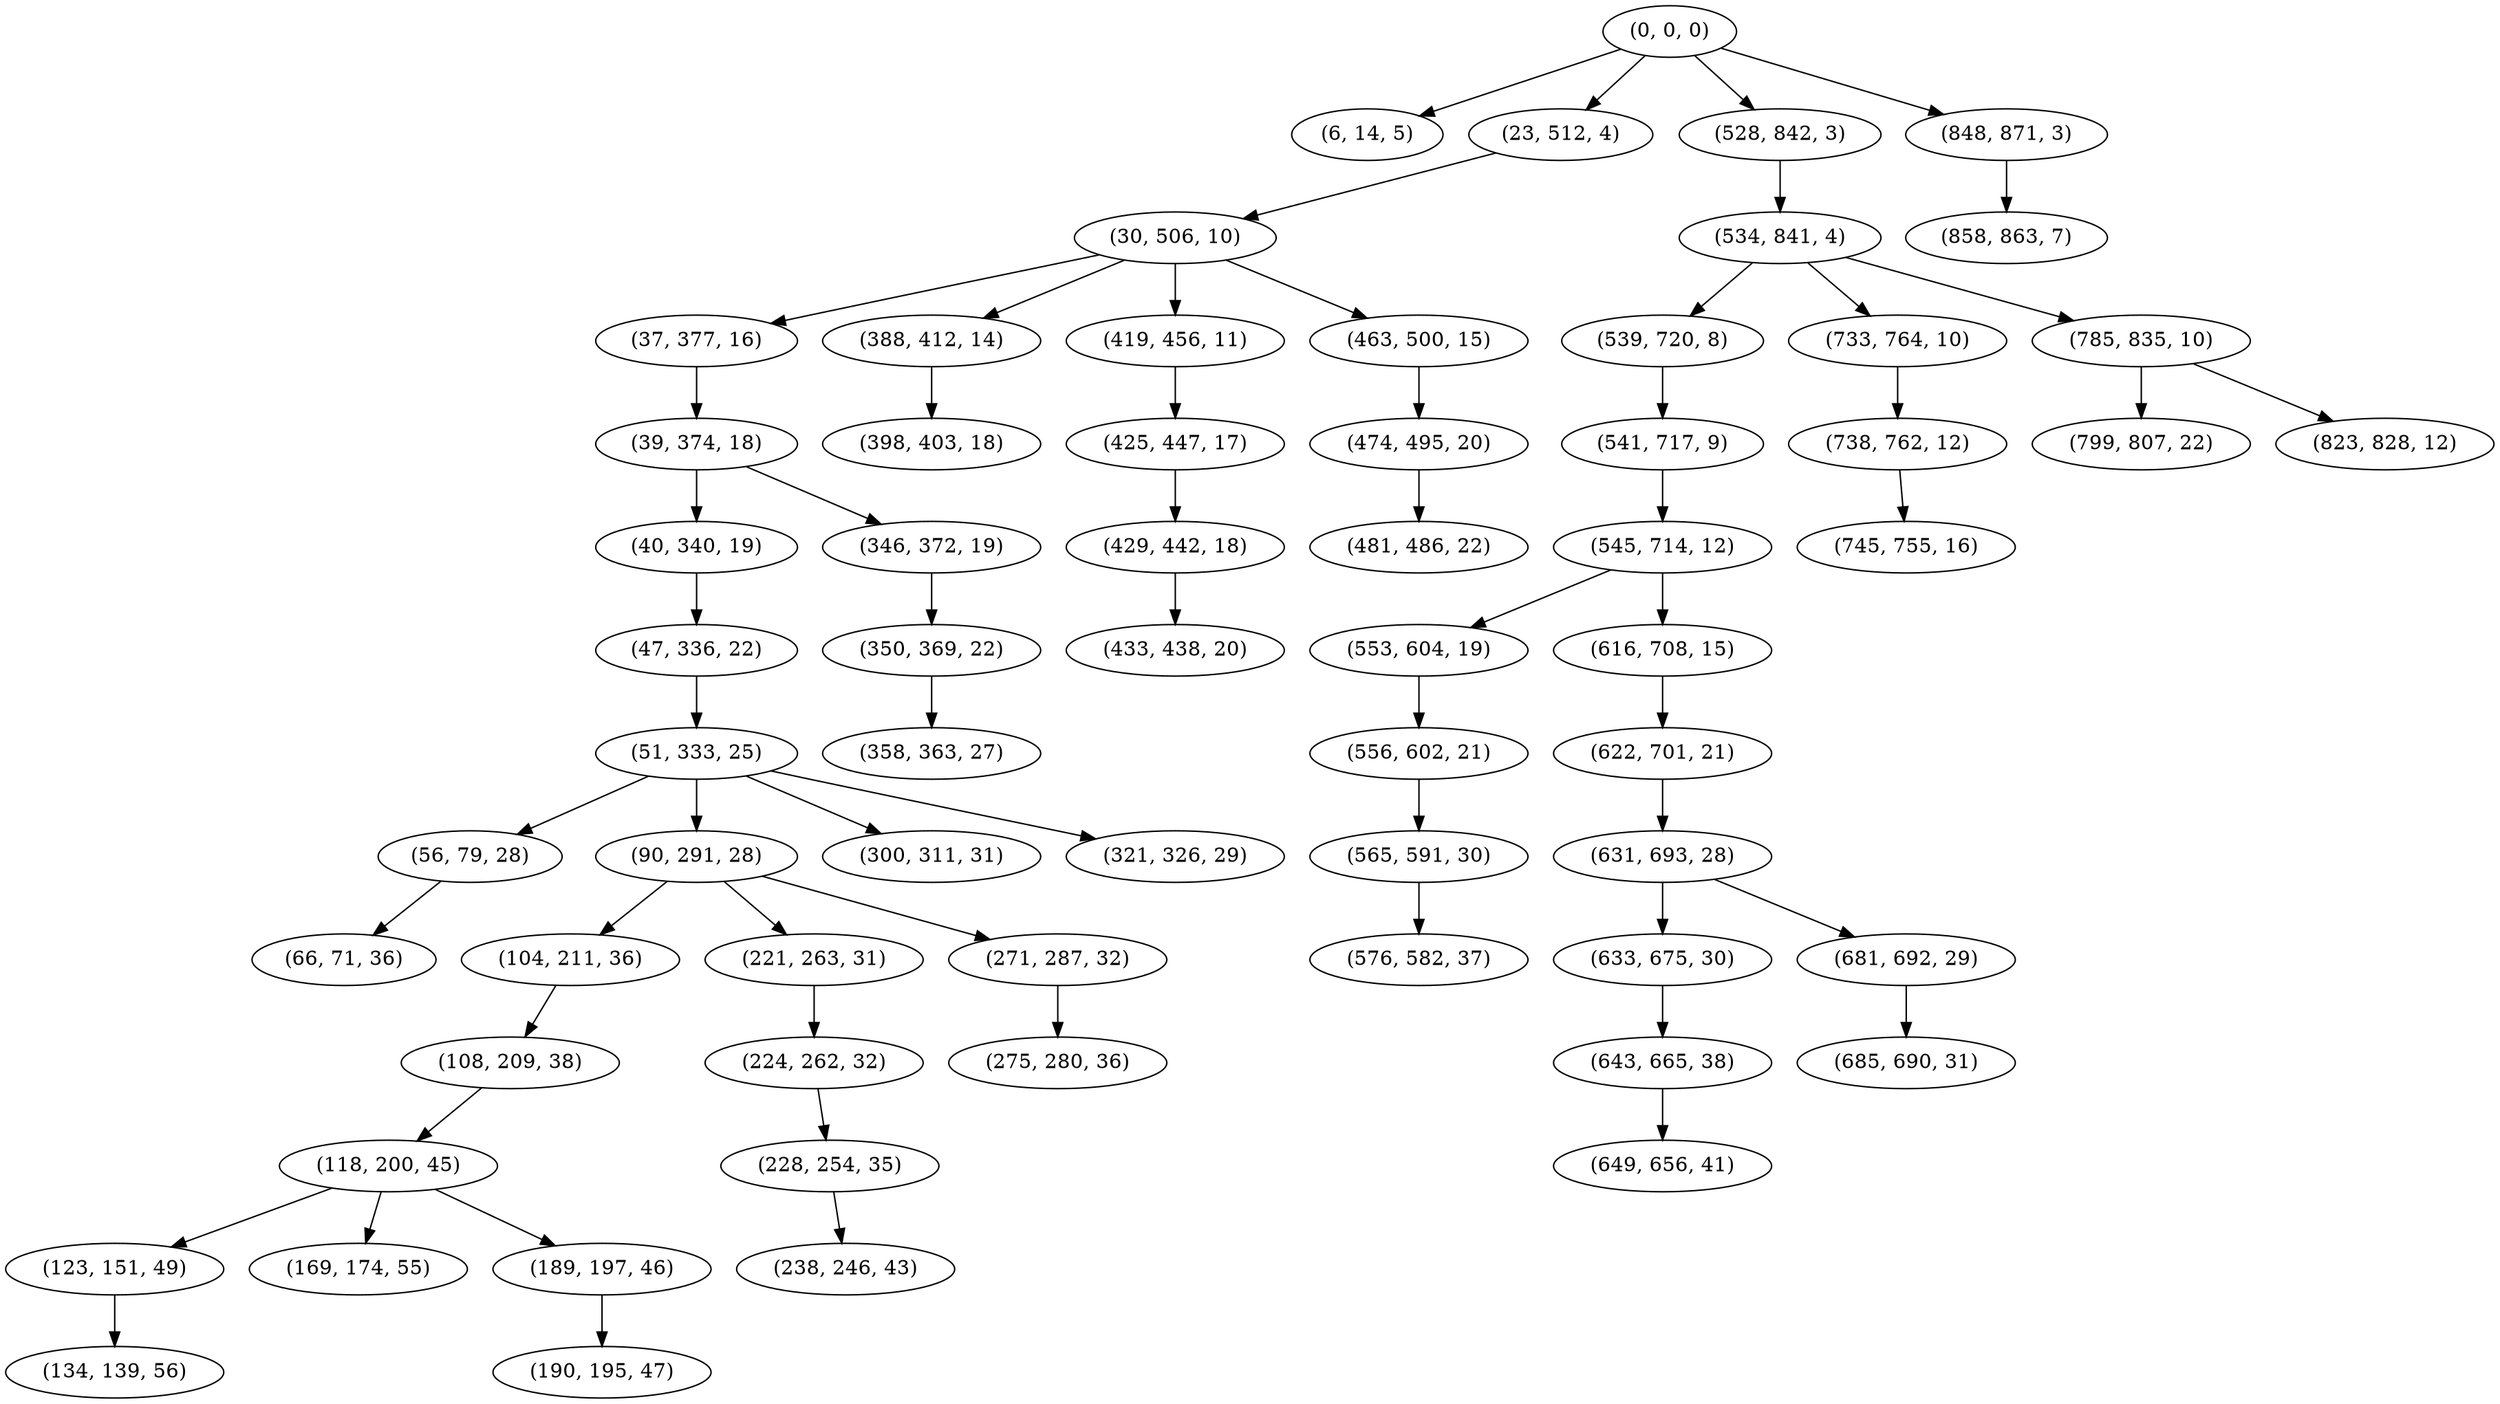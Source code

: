 digraph tree {
    "(0, 0, 0)";
    "(6, 14, 5)";
    "(23, 512, 4)";
    "(30, 506, 10)";
    "(37, 377, 16)";
    "(39, 374, 18)";
    "(40, 340, 19)";
    "(47, 336, 22)";
    "(51, 333, 25)";
    "(56, 79, 28)";
    "(66, 71, 36)";
    "(90, 291, 28)";
    "(104, 211, 36)";
    "(108, 209, 38)";
    "(118, 200, 45)";
    "(123, 151, 49)";
    "(134, 139, 56)";
    "(169, 174, 55)";
    "(189, 197, 46)";
    "(190, 195, 47)";
    "(221, 263, 31)";
    "(224, 262, 32)";
    "(228, 254, 35)";
    "(238, 246, 43)";
    "(271, 287, 32)";
    "(275, 280, 36)";
    "(300, 311, 31)";
    "(321, 326, 29)";
    "(346, 372, 19)";
    "(350, 369, 22)";
    "(358, 363, 27)";
    "(388, 412, 14)";
    "(398, 403, 18)";
    "(419, 456, 11)";
    "(425, 447, 17)";
    "(429, 442, 18)";
    "(433, 438, 20)";
    "(463, 500, 15)";
    "(474, 495, 20)";
    "(481, 486, 22)";
    "(528, 842, 3)";
    "(534, 841, 4)";
    "(539, 720, 8)";
    "(541, 717, 9)";
    "(545, 714, 12)";
    "(553, 604, 19)";
    "(556, 602, 21)";
    "(565, 591, 30)";
    "(576, 582, 37)";
    "(616, 708, 15)";
    "(622, 701, 21)";
    "(631, 693, 28)";
    "(633, 675, 30)";
    "(643, 665, 38)";
    "(649, 656, 41)";
    "(681, 692, 29)";
    "(685, 690, 31)";
    "(733, 764, 10)";
    "(738, 762, 12)";
    "(745, 755, 16)";
    "(785, 835, 10)";
    "(799, 807, 22)";
    "(823, 828, 12)";
    "(848, 871, 3)";
    "(858, 863, 7)";
    "(0, 0, 0)" -> "(6, 14, 5)";
    "(0, 0, 0)" -> "(23, 512, 4)";
    "(0, 0, 0)" -> "(528, 842, 3)";
    "(0, 0, 0)" -> "(848, 871, 3)";
    "(23, 512, 4)" -> "(30, 506, 10)";
    "(30, 506, 10)" -> "(37, 377, 16)";
    "(30, 506, 10)" -> "(388, 412, 14)";
    "(30, 506, 10)" -> "(419, 456, 11)";
    "(30, 506, 10)" -> "(463, 500, 15)";
    "(37, 377, 16)" -> "(39, 374, 18)";
    "(39, 374, 18)" -> "(40, 340, 19)";
    "(39, 374, 18)" -> "(346, 372, 19)";
    "(40, 340, 19)" -> "(47, 336, 22)";
    "(47, 336, 22)" -> "(51, 333, 25)";
    "(51, 333, 25)" -> "(56, 79, 28)";
    "(51, 333, 25)" -> "(90, 291, 28)";
    "(51, 333, 25)" -> "(300, 311, 31)";
    "(51, 333, 25)" -> "(321, 326, 29)";
    "(56, 79, 28)" -> "(66, 71, 36)";
    "(90, 291, 28)" -> "(104, 211, 36)";
    "(90, 291, 28)" -> "(221, 263, 31)";
    "(90, 291, 28)" -> "(271, 287, 32)";
    "(104, 211, 36)" -> "(108, 209, 38)";
    "(108, 209, 38)" -> "(118, 200, 45)";
    "(118, 200, 45)" -> "(123, 151, 49)";
    "(118, 200, 45)" -> "(169, 174, 55)";
    "(118, 200, 45)" -> "(189, 197, 46)";
    "(123, 151, 49)" -> "(134, 139, 56)";
    "(189, 197, 46)" -> "(190, 195, 47)";
    "(221, 263, 31)" -> "(224, 262, 32)";
    "(224, 262, 32)" -> "(228, 254, 35)";
    "(228, 254, 35)" -> "(238, 246, 43)";
    "(271, 287, 32)" -> "(275, 280, 36)";
    "(346, 372, 19)" -> "(350, 369, 22)";
    "(350, 369, 22)" -> "(358, 363, 27)";
    "(388, 412, 14)" -> "(398, 403, 18)";
    "(419, 456, 11)" -> "(425, 447, 17)";
    "(425, 447, 17)" -> "(429, 442, 18)";
    "(429, 442, 18)" -> "(433, 438, 20)";
    "(463, 500, 15)" -> "(474, 495, 20)";
    "(474, 495, 20)" -> "(481, 486, 22)";
    "(528, 842, 3)" -> "(534, 841, 4)";
    "(534, 841, 4)" -> "(539, 720, 8)";
    "(534, 841, 4)" -> "(733, 764, 10)";
    "(534, 841, 4)" -> "(785, 835, 10)";
    "(539, 720, 8)" -> "(541, 717, 9)";
    "(541, 717, 9)" -> "(545, 714, 12)";
    "(545, 714, 12)" -> "(553, 604, 19)";
    "(545, 714, 12)" -> "(616, 708, 15)";
    "(553, 604, 19)" -> "(556, 602, 21)";
    "(556, 602, 21)" -> "(565, 591, 30)";
    "(565, 591, 30)" -> "(576, 582, 37)";
    "(616, 708, 15)" -> "(622, 701, 21)";
    "(622, 701, 21)" -> "(631, 693, 28)";
    "(631, 693, 28)" -> "(633, 675, 30)";
    "(631, 693, 28)" -> "(681, 692, 29)";
    "(633, 675, 30)" -> "(643, 665, 38)";
    "(643, 665, 38)" -> "(649, 656, 41)";
    "(681, 692, 29)" -> "(685, 690, 31)";
    "(733, 764, 10)" -> "(738, 762, 12)";
    "(738, 762, 12)" -> "(745, 755, 16)";
    "(785, 835, 10)" -> "(799, 807, 22)";
    "(785, 835, 10)" -> "(823, 828, 12)";
    "(848, 871, 3)" -> "(858, 863, 7)";
}
